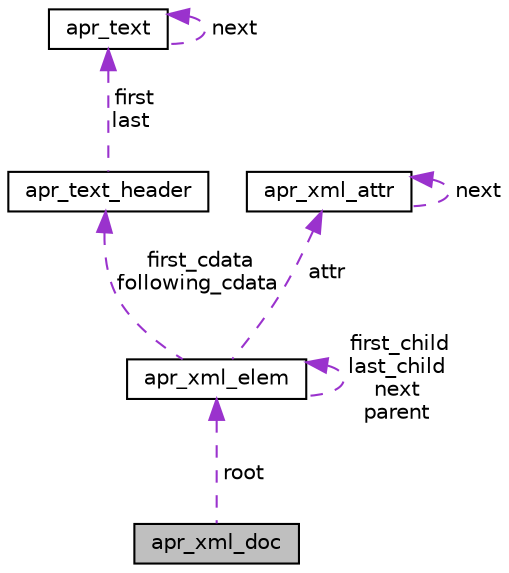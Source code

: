 digraph "apr_xml_doc"
{
 // LATEX_PDF_SIZE
  edge [fontname="Helvetica",fontsize="10",labelfontname="Helvetica",labelfontsize="10"];
  node [fontname="Helvetica",fontsize="10",shape=record];
  Node1 [label="apr_xml_doc",height=0.2,width=0.4,color="black", fillcolor="grey75", style="filled", fontcolor="black",tooltip=" "];
  Node2 -> Node1 [dir="back",color="darkorchid3",fontsize="10",style="dashed",label=" root" ,fontname="Helvetica"];
  Node2 [label="apr_xml_elem",height=0.2,width=0.4,color="black", fillcolor="white", style="filled",URL="$structapr__xml__elem.html",tooltip=" "];
  Node3 -> Node2 [dir="back",color="darkorchid3",fontsize="10",style="dashed",label=" first_cdata\nfollowing_cdata" ,fontname="Helvetica"];
  Node3 [label="apr_text_header",height=0.2,width=0.4,color="black", fillcolor="white", style="filled",URL="$structapr__text__header.html",tooltip=" "];
  Node4 -> Node3 [dir="back",color="darkorchid3",fontsize="10",style="dashed",label=" first\nlast" ,fontname="Helvetica"];
  Node4 [label="apr_text",height=0.2,width=0.4,color="black", fillcolor="white", style="filled",URL="$structapr__text.html",tooltip=" "];
  Node4 -> Node4 [dir="back",color="darkorchid3",fontsize="10",style="dashed",label=" next" ,fontname="Helvetica"];
  Node2 -> Node2 [dir="back",color="darkorchid3",fontsize="10",style="dashed",label=" first_child\nlast_child\nnext\nparent" ,fontname="Helvetica"];
  Node5 -> Node2 [dir="back",color="darkorchid3",fontsize="10",style="dashed",label=" attr" ,fontname="Helvetica"];
  Node5 [label="apr_xml_attr",height=0.2,width=0.4,color="black", fillcolor="white", style="filled",URL="$structapr__xml__attr.html",tooltip=" "];
  Node5 -> Node5 [dir="back",color="darkorchid3",fontsize="10",style="dashed",label=" next" ,fontname="Helvetica"];
}

